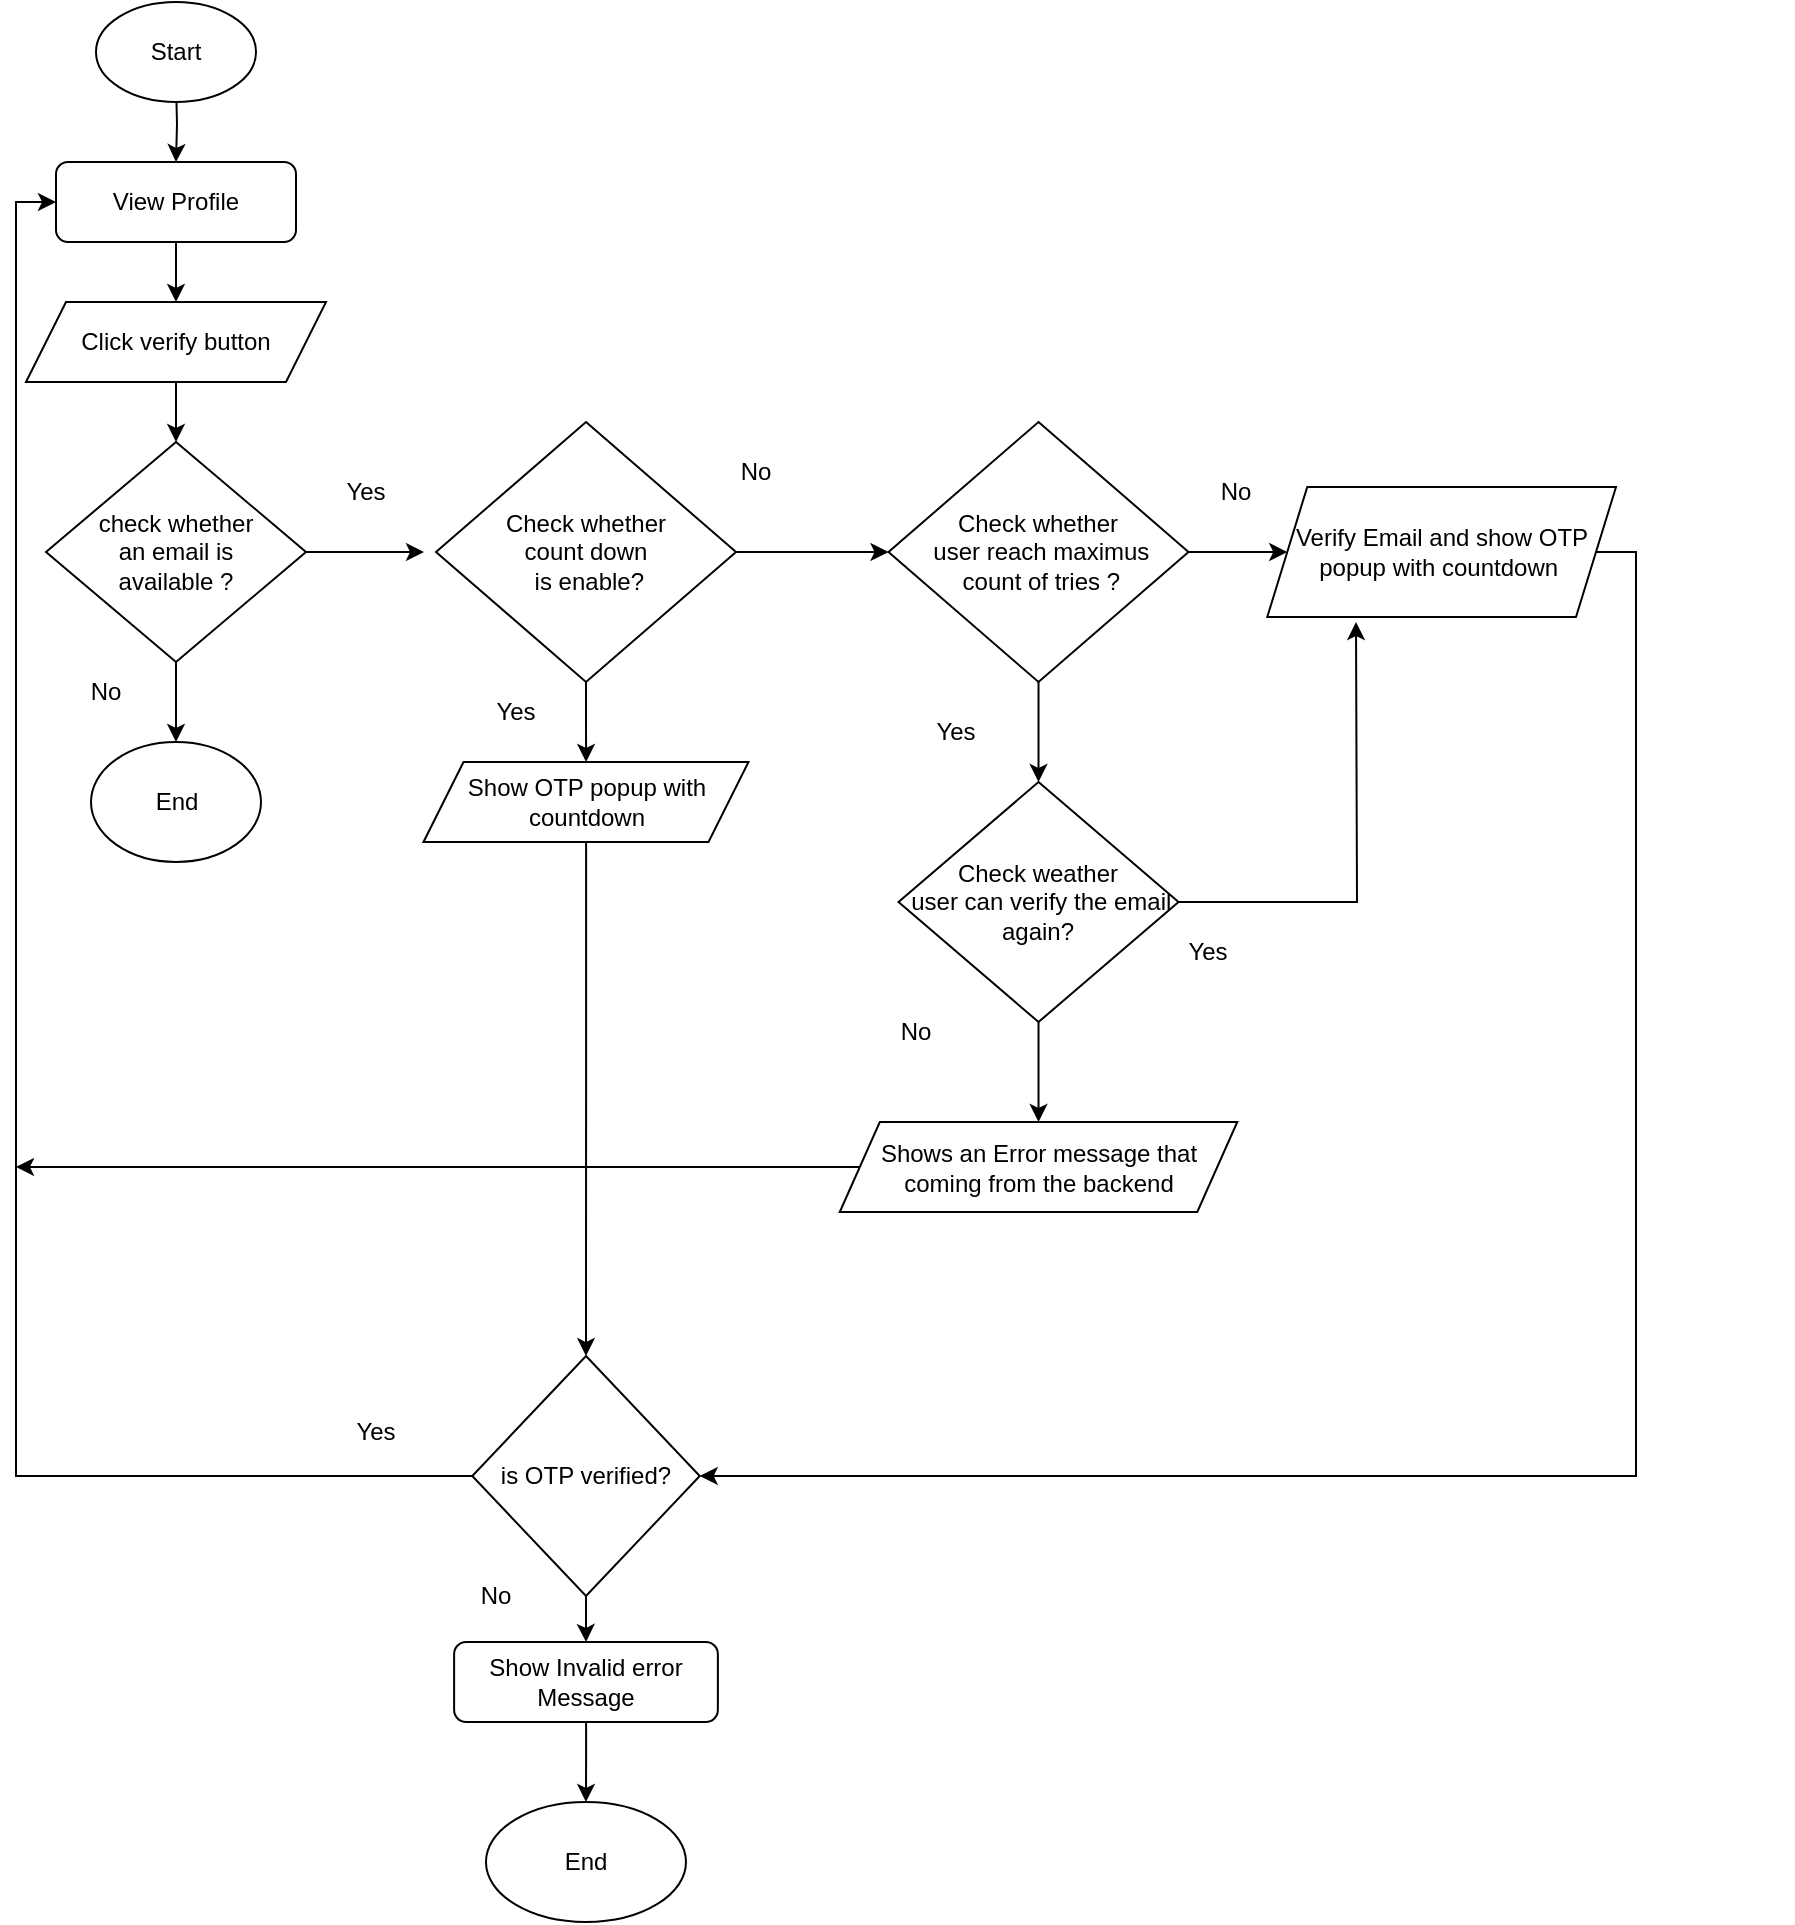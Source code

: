 <mxfile version="20.4.1" type="github">
  <diagram id="C5RBs43oDa-KdzZeNtuy" name="Page-1">
    <mxGraphModel dx="1102" dy="499" grid="1" gridSize="10" guides="1" tooltips="1" connect="1" arrows="1" fold="1" page="1" pageScale="1" pageWidth="1169" pageHeight="1654" math="0" shadow="0">
      <root>
        <mxCell id="WIyWlLk6GJQsqaUBKTNV-0" />
        <mxCell id="WIyWlLk6GJQsqaUBKTNV-1" parent="WIyWlLk6GJQsqaUBKTNV-0" />
        <mxCell id="xMEhKXdo0Dg8h1xwSSGG-7" value="" style="edgeStyle=orthogonalEdgeStyle;rounded=0;orthogonalLoop=1;jettySize=auto;html=1;" edge="1" parent="WIyWlLk6GJQsqaUBKTNV-1" source="WIyWlLk6GJQsqaUBKTNV-3" target="xMEhKXdo0Dg8h1xwSSGG-6">
          <mxGeometry relative="1" as="geometry" />
        </mxCell>
        <mxCell id="WIyWlLk6GJQsqaUBKTNV-3" value="View Profile" style="rounded=1;whiteSpace=wrap;html=1;fontSize=12;glass=0;strokeWidth=1;shadow=0;" parent="WIyWlLk6GJQsqaUBKTNV-1" vertex="1">
          <mxGeometry x="70" y="110" width="120" height="40" as="geometry" />
        </mxCell>
        <mxCell id="xMEhKXdo0Dg8h1xwSSGG-45" style="edgeStyle=orthogonalEdgeStyle;rounded=0;orthogonalLoop=1;jettySize=auto;html=1;" edge="1" parent="WIyWlLk6GJQsqaUBKTNV-1" source="WIyWlLk6GJQsqaUBKTNV-7" target="xMEhKXdo0Dg8h1xwSSGG-43">
          <mxGeometry relative="1" as="geometry" />
        </mxCell>
        <mxCell id="WIyWlLk6GJQsqaUBKTNV-7" value="Show OTP popup with countdown" style="shape=parallelogram;perimeter=parallelogramPerimeter;whiteSpace=wrap;html=1;fixedSize=1;" parent="WIyWlLk6GJQsqaUBKTNV-1" vertex="1">
          <mxGeometry x="253.75" y="410" width="162.5" height="40" as="geometry" />
        </mxCell>
        <mxCell id="xMEhKXdo0Dg8h1xwSSGG-5" value="" style="edgeStyle=orthogonalEdgeStyle;rounded=0;orthogonalLoop=1;jettySize=auto;html=1;" edge="1" parent="WIyWlLk6GJQsqaUBKTNV-1" target="WIyWlLk6GJQsqaUBKTNV-3">
          <mxGeometry relative="1" as="geometry">
            <mxPoint x="130" y="70" as="sourcePoint" />
          </mxGeometry>
        </mxCell>
        <mxCell id="xMEhKXdo0Dg8h1xwSSGG-4" value="Start" style="ellipse;whiteSpace=wrap;html=1;" vertex="1" parent="WIyWlLk6GJQsqaUBKTNV-1">
          <mxGeometry x="90" y="30" width="80" height="50" as="geometry" />
        </mxCell>
        <mxCell id="xMEhKXdo0Dg8h1xwSSGG-9" value="" style="edgeStyle=orthogonalEdgeStyle;rounded=0;orthogonalLoop=1;jettySize=auto;html=1;" edge="1" parent="WIyWlLk6GJQsqaUBKTNV-1" source="xMEhKXdo0Dg8h1xwSSGG-6" target="xMEhKXdo0Dg8h1xwSSGG-8">
          <mxGeometry relative="1" as="geometry" />
        </mxCell>
        <mxCell id="xMEhKXdo0Dg8h1xwSSGG-6" value="Click verify button" style="shape=parallelogram;perimeter=parallelogramPerimeter;whiteSpace=wrap;html=1;fixedSize=1;" vertex="1" parent="WIyWlLk6GJQsqaUBKTNV-1">
          <mxGeometry x="55" y="180" width="150" height="40" as="geometry" />
        </mxCell>
        <mxCell id="xMEhKXdo0Dg8h1xwSSGG-11" value="" style="edgeStyle=orthogonalEdgeStyle;rounded=0;orthogonalLoop=1;jettySize=auto;html=1;" edge="1" parent="WIyWlLk6GJQsqaUBKTNV-1" source="xMEhKXdo0Dg8h1xwSSGG-8">
          <mxGeometry relative="1" as="geometry">
            <mxPoint x="254" y="305" as="targetPoint" />
          </mxGeometry>
        </mxCell>
        <mxCell id="xMEhKXdo0Dg8h1xwSSGG-21" value="" style="edgeStyle=orthogonalEdgeStyle;rounded=0;orthogonalLoop=1;jettySize=auto;html=1;" edge="1" parent="WIyWlLk6GJQsqaUBKTNV-1" source="xMEhKXdo0Dg8h1xwSSGG-8" target="xMEhKXdo0Dg8h1xwSSGG-20">
          <mxGeometry relative="1" as="geometry" />
        </mxCell>
        <mxCell id="xMEhKXdo0Dg8h1xwSSGG-8" value="check whether &lt;br&gt;an email is&lt;br&gt;&amp;nbsp;available ?&amp;nbsp;" style="rhombus;whiteSpace=wrap;html=1;" vertex="1" parent="WIyWlLk6GJQsqaUBKTNV-1">
          <mxGeometry x="65" y="250" width="130" height="110" as="geometry" />
        </mxCell>
        <mxCell id="xMEhKXdo0Dg8h1xwSSGG-13" value="" style="edgeStyle=orthogonalEdgeStyle;rounded=0;orthogonalLoop=1;jettySize=auto;html=1;" edge="1" parent="WIyWlLk6GJQsqaUBKTNV-1" source="xMEhKXdo0Dg8h1xwSSGG-12" target="WIyWlLk6GJQsqaUBKTNV-7">
          <mxGeometry relative="1" as="geometry" />
        </mxCell>
        <mxCell id="xMEhKXdo0Dg8h1xwSSGG-17" value="" style="edgeStyle=orthogonalEdgeStyle;rounded=0;orthogonalLoop=1;jettySize=auto;html=1;" edge="1" parent="WIyWlLk6GJQsqaUBKTNV-1" source="xMEhKXdo0Dg8h1xwSSGG-12" target="xMEhKXdo0Dg8h1xwSSGG-16">
          <mxGeometry relative="1" as="geometry" />
        </mxCell>
        <mxCell id="xMEhKXdo0Dg8h1xwSSGG-12" value="Check whether &lt;br&gt;count down&lt;br&gt;&amp;nbsp;is enable?" style="rhombus;whiteSpace=wrap;html=1;" vertex="1" parent="WIyWlLk6GJQsqaUBKTNV-1">
          <mxGeometry x="260" y="240" width="150" height="130" as="geometry" />
        </mxCell>
        <mxCell id="xMEhKXdo0Dg8h1xwSSGG-14" value="Yes" style="text;html=1;strokeColor=none;fillColor=none;align=center;verticalAlign=middle;whiteSpace=wrap;rounded=0;" vertex="1" parent="WIyWlLk6GJQsqaUBKTNV-1">
          <mxGeometry x="270" y="370" width="60" height="30" as="geometry" />
        </mxCell>
        <mxCell id="xMEhKXdo0Dg8h1xwSSGG-15" value="Yes" style="text;html=1;strokeColor=none;fillColor=none;align=center;verticalAlign=middle;whiteSpace=wrap;rounded=0;" vertex="1" parent="WIyWlLk6GJQsqaUBKTNV-1">
          <mxGeometry x="195" y="260" width="60" height="30" as="geometry" />
        </mxCell>
        <mxCell id="xMEhKXdo0Dg8h1xwSSGG-23" value="" style="edgeStyle=orthogonalEdgeStyle;rounded=0;orthogonalLoop=1;jettySize=auto;html=1;entryX=0.5;entryY=0;entryDx=0;entryDy=0;" edge="1" parent="WIyWlLk6GJQsqaUBKTNV-1" source="xMEhKXdo0Dg8h1xwSSGG-16" target="xMEhKXdo0Dg8h1xwSSGG-24">
          <mxGeometry relative="1" as="geometry">
            <mxPoint x="535.1" y="410" as="targetPoint" />
          </mxGeometry>
        </mxCell>
        <mxCell id="xMEhKXdo0Dg8h1xwSSGG-41" value="" style="edgeStyle=orthogonalEdgeStyle;rounded=0;orthogonalLoop=1;jettySize=auto;html=1;" edge="1" parent="WIyWlLk6GJQsqaUBKTNV-1" source="xMEhKXdo0Dg8h1xwSSGG-16" target="xMEhKXdo0Dg8h1xwSSGG-40">
          <mxGeometry relative="1" as="geometry" />
        </mxCell>
        <mxCell id="xMEhKXdo0Dg8h1xwSSGG-16" value="Check whether&lt;br&gt;&amp;nbsp;user reach maximus&lt;br&gt;&amp;nbsp;count of tries ?" style="rhombus;whiteSpace=wrap;html=1;" vertex="1" parent="WIyWlLk6GJQsqaUBKTNV-1">
          <mxGeometry x="486.25" y="240" width="150" height="130" as="geometry" />
        </mxCell>
        <mxCell id="xMEhKXdo0Dg8h1xwSSGG-18" value="No" style="text;html=1;strokeColor=none;fillColor=none;align=center;verticalAlign=middle;whiteSpace=wrap;rounded=0;" vertex="1" parent="WIyWlLk6GJQsqaUBKTNV-1">
          <mxGeometry x="390" y="250" width="60" height="30" as="geometry" />
        </mxCell>
        <mxCell id="xMEhKXdo0Dg8h1xwSSGG-19" value="No" style="text;html=1;strokeColor=none;fillColor=none;align=center;verticalAlign=middle;whiteSpace=wrap;rounded=0;" vertex="1" parent="WIyWlLk6GJQsqaUBKTNV-1">
          <mxGeometry x="65" y="360" width="60" height="30" as="geometry" />
        </mxCell>
        <mxCell id="xMEhKXdo0Dg8h1xwSSGG-20" value="End" style="ellipse;whiteSpace=wrap;html=1;" vertex="1" parent="WIyWlLk6GJQsqaUBKTNV-1">
          <mxGeometry x="87.5" y="400" width="85" height="60" as="geometry" />
        </mxCell>
        <mxCell id="xMEhKXdo0Dg8h1xwSSGG-30" value="" style="edgeStyle=orthogonalEdgeStyle;rounded=0;orthogonalLoop=1;jettySize=auto;html=1;" edge="1" parent="WIyWlLk6GJQsqaUBKTNV-1" source="xMEhKXdo0Dg8h1xwSSGG-24" target="xMEhKXdo0Dg8h1xwSSGG-29">
          <mxGeometry relative="1" as="geometry" />
        </mxCell>
        <mxCell id="xMEhKXdo0Dg8h1xwSSGG-42" style="edgeStyle=orthogonalEdgeStyle;rounded=0;orthogonalLoop=1;jettySize=auto;html=1;" edge="1" parent="WIyWlLk6GJQsqaUBKTNV-1" source="xMEhKXdo0Dg8h1xwSSGG-24">
          <mxGeometry relative="1" as="geometry">
            <mxPoint x="720" y="340" as="targetPoint" />
          </mxGeometry>
        </mxCell>
        <mxCell id="xMEhKXdo0Dg8h1xwSSGG-24" value="&lt;div&gt;Check weather&lt;/div&gt;&lt;div&gt;&amp;nbsp;user can verify the email again?&lt;/div&gt;" style="rhombus;whiteSpace=wrap;html=1;" vertex="1" parent="WIyWlLk6GJQsqaUBKTNV-1">
          <mxGeometry x="491.26" y="420" width="140" height="120" as="geometry" />
        </mxCell>
        <mxCell id="xMEhKXdo0Dg8h1xwSSGG-27" value="Yes" style="text;html=1;strokeColor=none;fillColor=none;align=center;verticalAlign=middle;whiteSpace=wrap;rounded=0;" vertex="1" parent="WIyWlLk6GJQsqaUBKTNV-1">
          <mxGeometry x="615.63" y="490" width="60" height="30" as="geometry" />
        </mxCell>
        <mxCell id="xMEhKXdo0Dg8h1xwSSGG-28" value="Yes" style="text;html=1;strokeColor=none;fillColor=none;align=center;verticalAlign=middle;whiteSpace=wrap;rounded=0;" vertex="1" parent="WIyWlLk6GJQsqaUBKTNV-1">
          <mxGeometry x="490" y="380" width="60" height="30" as="geometry" />
        </mxCell>
        <mxCell id="xMEhKXdo0Dg8h1xwSSGG-55" style="edgeStyle=orthogonalEdgeStyle;rounded=0;orthogonalLoop=1;jettySize=auto;html=1;" edge="1" parent="WIyWlLk6GJQsqaUBKTNV-1" source="xMEhKXdo0Dg8h1xwSSGG-29">
          <mxGeometry relative="1" as="geometry">
            <mxPoint x="50" y="612.5" as="targetPoint" />
          </mxGeometry>
        </mxCell>
        <mxCell id="xMEhKXdo0Dg8h1xwSSGG-29" value="Shows an Error message that coming from the backend" style="shape=parallelogram;perimeter=parallelogramPerimeter;whiteSpace=wrap;html=1;fixedSize=1;" vertex="1" parent="WIyWlLk6GJQsqaUBKTNV-1">
          <mxGeometry x="461.89" y="590" width="198.75" height="45" as="geometry" />
        </mxCell>
        <mxCell id="xMEhKXdo0Dg8h1xwSSGG-31" value="No" style="text;html=1;strokeColor=none;fillColor=none;align=center;verticalAlign=middle;whiteSpace=wrap;rounded=0;" vertex="1" parent="WIyWlLk6GJQsqaUBKTNV-1">
          <mxGeometry x="470" y="530" width="60" height="30" as="geometry" />
        </mxCell>
        <mxCell id="xMEhKXdo0Dg8h1xwSSGG-39" style="edgeStyle=orthogonalEdgeStyle;rounded=0;orthogonalLoop=1;jettySize=auto;html=1;exitX=0.5;exitY=1;exitDx=0;exitDy=0;" edge="1" parent="WIyWlLk6GJQsqaUBKTNV-1">
          <mxGeometry relative="1" as="geometry">
            <mxPoint x="930" y="405" as="sourcePoint" />
            <mxPoint x="930" y="405" as="targetPoint" />
          </mxGeometry>
        </mxCell>
        <mxCell id="xMEhKXdo0Dg8h1xwSSGG-44" style="edgeStyle=orthogonalEdgeStyle;rounded=0;orthogonalLoop=1;jettySize=auto;html=1;entryX=1;entryY=0.5;entryDx=0;entryDy=0;" edge="1" parent="WIyWlLk6GJQsqaUBKTNV-1" source="xMEhKXdo0Dg8h1xwSSGG-40" target="xMEhKXdo0Dg8h1xwSSGG-43">
          <mxGeometry relative="1" as="geometry">
            <Array as="points">
              <mxPoint x="860" y="305" />
              <mxPoint x="860" y="767" />
            </Array>
          </mxGeometry>
        </mxCell>
        <mxCell id="xMEhKXdo0Dg8h1xwSSGG-40" value="Verify Email and show OTP popup with countdown&amp;nbsp;" style="shape=parallelogram;perimeter=parallelogramPerimeter;whiteSpace=wrap;html=1;fixedSize=1;" vertex="1" parent="WIyWlLk6GJQsqaUBKTNV-1">
          <mxGeometry x="675.63" y="272.5" width="174.37" height="65" as="geometry" />
        </mxCell>
        <mxCell id="xMEhKXdo0Dg8h1xwSSGG-46" style="edgeStyle=orthogonalEdgeStyle;rounded=0;orthogonalLoop=1;jettySize=auto;html=1;entryX=0;entryY=0.5;entryDx=0;entryDy=0;" edge="1" parent="WIyWlLk6GJQsqaUBKTNV-1" source="xMEhKXdo0Dg8h1xwSSGG-43" target="WIyWlLk6GJQsqaUBKTNV-3">
          <mxGeometry relative="1" as="geometry" />
        </mxCell>
        <mxCell id="xMEhKXdo0Dg8h1xwSSGG-51" value="" style="edgeStyle=orthogonalEdgeStyle;rounded=0;orthogonalLoop=1;jettySize=auto;html=1;" edge="1" parent="WIyWlLk6GJQsqaUBKTNV-1" source="xMEhKXdo0Dg8h1xwSSGG-43" target="xMEhKXdo0Dg8h1xwSSGG-49">
          <mxGeometry relative="1" as="geometry" />
        </mxCell>
        <mxCell id="xMEhKXdo0Dg8h1xwSSGG-43" value="is OTP verified?" style="rhombus;whiteSpace=wrap;html=1;" vertex="1" parent="WIyWlLk6GJQsqaUBKTNV-1">
          <mxGeometry x="278.13" y="707" width="113.75" height="120" as="geometry" />
        </mxCell>
        <mxCell id="xMEhKXdo0Dg8h1xwSSGG-47" value="Yes" style="text;html=1;strokeColor=none;fillColor=none;align=center;verticalAlign=middle;whiteSpace=wrap;rounded=0;" vertex="1" parent="WIyWlLk6GJQsqaUBKTNV-1">
          <mxGeometry x="200" y="730" width="60" height="30" as="geometry" />
        </mxCell>
        <mxCell id="xMEhKXdo0Dg8h1xwSSGG-48" value="End" style="ellipse;whiteSpace=wrap;html=1;" vertex="1" parent="WIyWlLk6GJQsqaUBKTNV-1">
          <mxGeometry x="284.99" y="930" width="100" height="60" as="geometry" />
        </mxCell>
        <mxCell id="xMEhKXdo0Dg8h1xwSSGG-52" value="" style="edgeStyle=orthogonalEdgeStyle;rounded=0;orthogonalLoop=1;jettySize=auto;html=1;" edge="1" parent="WIyWlLk6GJQsqaUBKTNV-1" source="xMEhKXdo0Dg8h1xwSSGG-49" target="xMEhKXdo0Dg8h1xwSSGG-48">
          <mxGeometry relative="1" as="geometry" />
        </mxCell>
        <mxCell id="xMEhKXdo0Dg8h1xwSSGG-49" value="Show Invalid error Message" style="rounded=1;whiteSpace=wrap;html=1;" vertex="1" parent="WIyWlLk6GJQsqaUBKTNV-1">
          <mxGeometry x="269.06" y="850" width="131.87" height="40" as="geometry" />
        </mxCell>
        <mxCell id="xMEhKXdo0Dg8h1xwSSGG-53" value="No" style="text;html=1;strokeColor=none;fillColor=none;align=center;verticalAlign=middle;whiteSpace=wrap;rounded=0;" vertex="1" parent="WIyWlLk6GJQsqaUBKTNV-1">
          <mxGeometry x="260" y="812" width="60" height="30" as="geometry" />
        </mxCell>
        <mxCell id="xMEhKXdo0Dg8h1xwSSGG-54" value="No" style="text;html=1;strokeColor=none;fillColor=none;align=center;verticalAlign=middle;whiteSpace=wrap;rounded=0;" vertex="1" parent="WIyWlLk6GJQsqaUBKTNV-1">
          <mxGeometry x="630" y="260" width="60" height="30" as="geometry" />
        </mxCell>
      </root>
    </mxGraphModel>
  </diagram>
</mxfile>
